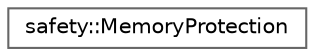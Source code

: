 digraph "Graphical Class Hierarchy"
{
 // LATEX_PDF_SIZE
  bgcolor="transparent";
  edge [fontname=Helvetica,fontsize=10,labelfontname=Helvetica,labelfontsize=10];
  node [fontname=Helvetica,fontsize=10,shape=box,height=0.2,width=0.4];
  rankdir="LR";
  Node0 [id="Node000000",label="safety::MemoryProtection",height=0.2,width=0.4,color="grey40", fillcolor="white", style="filled",URL="$d6/db6/classsafety_1_1MemoryProtection.html",tooltip=" "];
}
